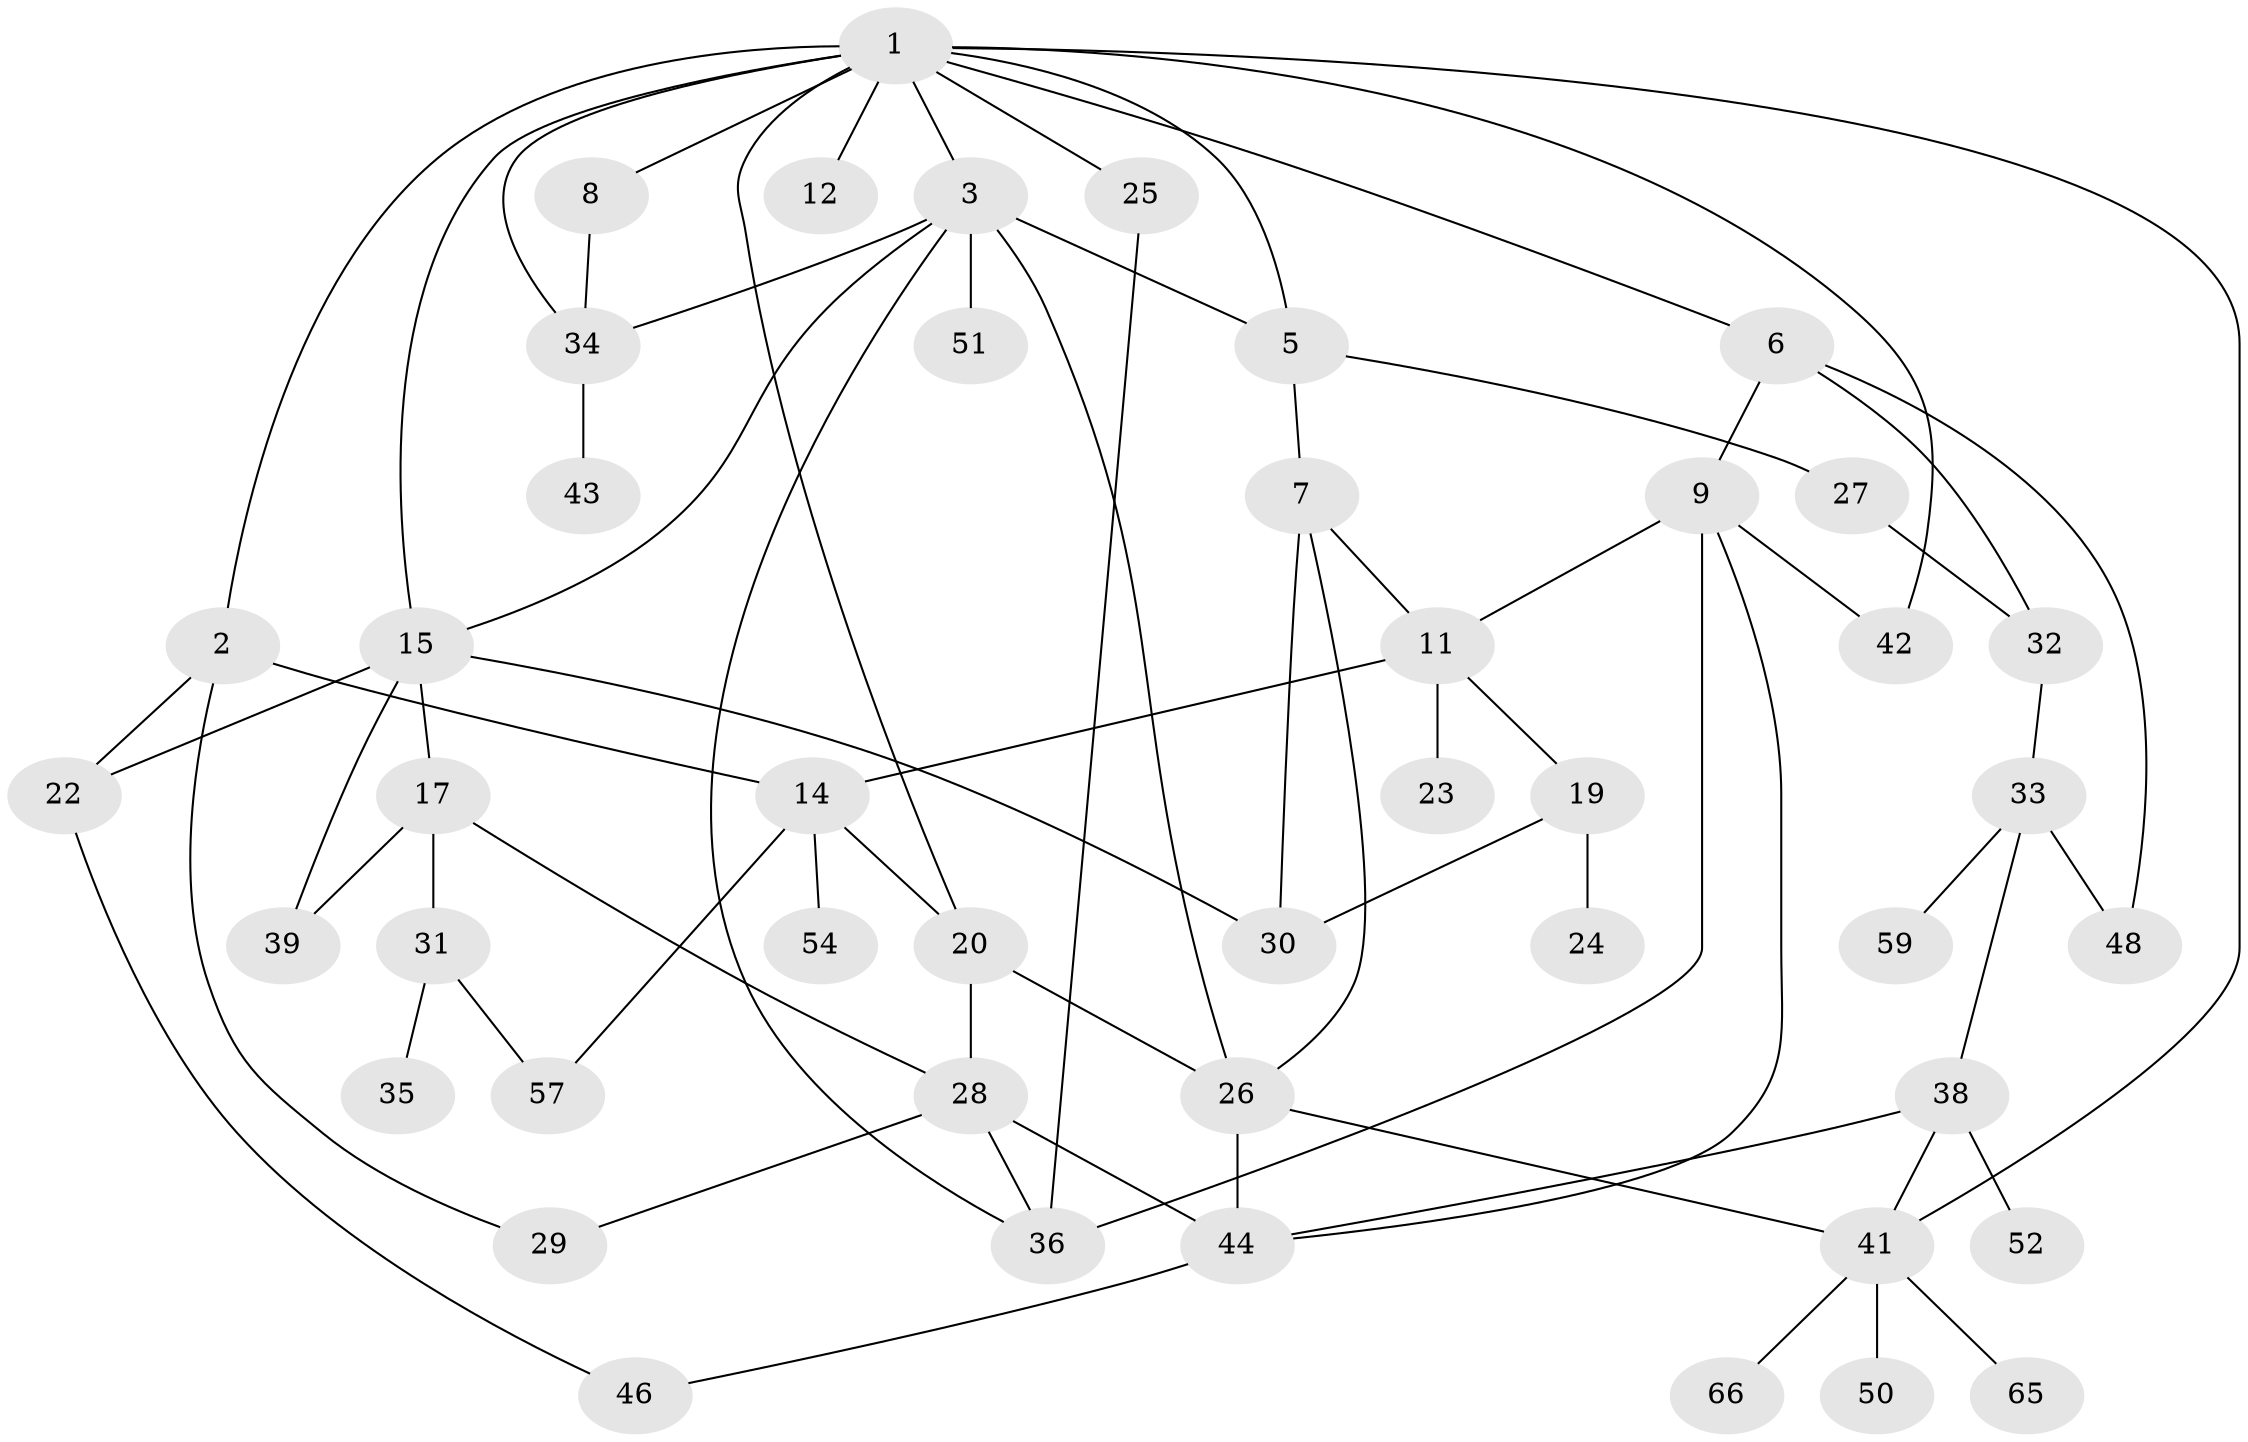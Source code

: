 // Generated by graph-tools (version 1.1) at 2025/23/03/03/25 07:23:34]
// undirected, 46 vertices, 73 edges
graph export_dot {
graph [start="1"]
  node [color=gray90,style=filled];
  1 [super="+4"];
  2 [super="+62"];
  3 [super="+10"];
  5 [super="+18"];
  6 [super="+40"];
  7;
  8;
  9 [super="+21"];
  11 [super="+13"];
  12;
  14 [super="+16"];
  15 [super="+56"];
  17 [super="+60"];
  19 [super="+47"];
  20;
  22;
  23;
  24;
  25 [super="+37"];
  26 [super="+58"];
  27;
  28 [super="+53"];
  29;
  30 [super="+63"];
  31;
  32;
  33;
  34 [super="+64"];
  35;
  36;
  38;
  39;
  41 [super="+49"];
  42;
  43;
  44 [super="+45"];
  46 [super="+55"];
  48 [super="+61"];
  50;
  51;
  52;
  54;
  57;
  59;
  65;
  66;
  1 -- 2;
  1 -- 3;
  1 -- 12;
  1 -- 25;
  1 -- 42;
  1 -- 20;
  1 -- 41;
  1 -- 34;
  1 -- 15;
  1 -- 8;
  1 -- 5;
  1 -- 6;
  2 -- 29;
  2 -- 22;
  2 -- 14;
  3 -- 5;
  3 -- 15;
  3 -- 34;
  3 -- 51;
  3 -- 36;
  3 -- 26;
  5 -- 7;
  5 -- 27;
  6 -- 9;
  6 -- 48;
  6 -- 32;
  7 -- 11;
  7 -- 26;
  7 -- 30;
  8 -- 34;
  9 -- 36;
  9 -- 11;
  9 -- 44;
  9 -- 42;
  11 -- 19;
  11 -- 23;
  11 -- 14;
  14 -- 20;
  14 -- 54;
  14 -- 57;
  15 -- 17;
  15 -- 22;
  15 -- 30;
  15 -- 39;
  17 -- 28;
  17 -- 31 [weight=2];
  17 -- 39;
  19 -- 24;
  19 -- 30;
  20 -- 26;
  20 -- 28;
  22 -- 46;
  25 -- 36;
  26 -- 41;
  26 -- 44;
  27 -- 32;
  28 -- 36;
  28 -- 29;
  28 -- 44;
  31 -- 35;
  31 -- 57;
  32 -- 33;
  33 -- 38;
  33 -- 48;
  33 -- 59;
  34 -- 43;
  38 -- 41;
  38 -- 44;
  38 -- 52;
  41 -- 65;
  41 -- 66;
  41 -- 50;
  44 -- 46;
}
